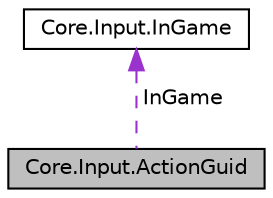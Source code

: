 digraph "Core.Input.ActionGuid"
{
 // LATEX_PDF_SIZE
  edge [fontname="Helvetica",fontsize="10",labelfontname="Helvetica",labelfontsize="10"];
  node [fontname="Helvetica",fontsize="10",shape=record];
  Node1 [label="Core.Input.ActionGuid",height=0.2,width=0.4,color="black", fillcolor="grey75", style="filled", fontcolor="black",tooltip=" "];
  Node2 -> Node1 [dir="back",color="darkorchid3",fontsize="10",style="dashed",label=" InGame" ,fontname="Helvetica"];
  Node2 [label="Core.Input.InGame",height=0.2,width=0.4,color="black", fillcolor="white", style="filled",URL="$classCore_1_1Input_1_1InGame.html",tooltip=" "];
}
